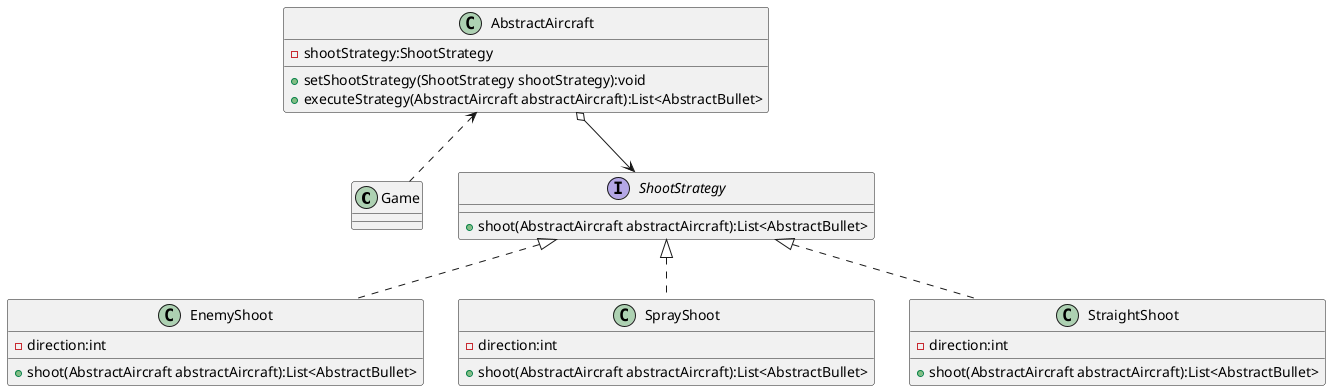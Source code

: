 @startuml
'https://plantuml.com/class-diagram
class Game {
}
class AbstractAircraft {
    -shootStrategy:ShootStrategy
    +setShootStrategy(ShootStrategy shootStrategy):void
    +executeStrategy(AbstractAircraft abstractAircraft):List<AbstractBullet>
}

interface ShootStrategy {
    +shoot(AbstractAircraft abstractAircraft):List<AbstractBullet>
}

class EnemyShoot {
    -direction:int
    +shoot(AbstractAircraft abstractAircraft):List<AbstractBullet>
}
class SprayShoot {
    -direction:int
    +shoot(AbstractAircraft abstractAircraft):List<AbstractBullet>
}
class StraightShoot {
    -direction:int
    +shoot(AbstractAircraft abstractAircraft):List<AbstractBullet>
}
AbstractAircraft <.. Game
AbstractAircraft o--> ShootStrategy
ShootStrategy <|.. EnemyShoot
ShootStrategy <|.. SprayShoot
ShootStrategy <|.. StraightShoot
@enduml
